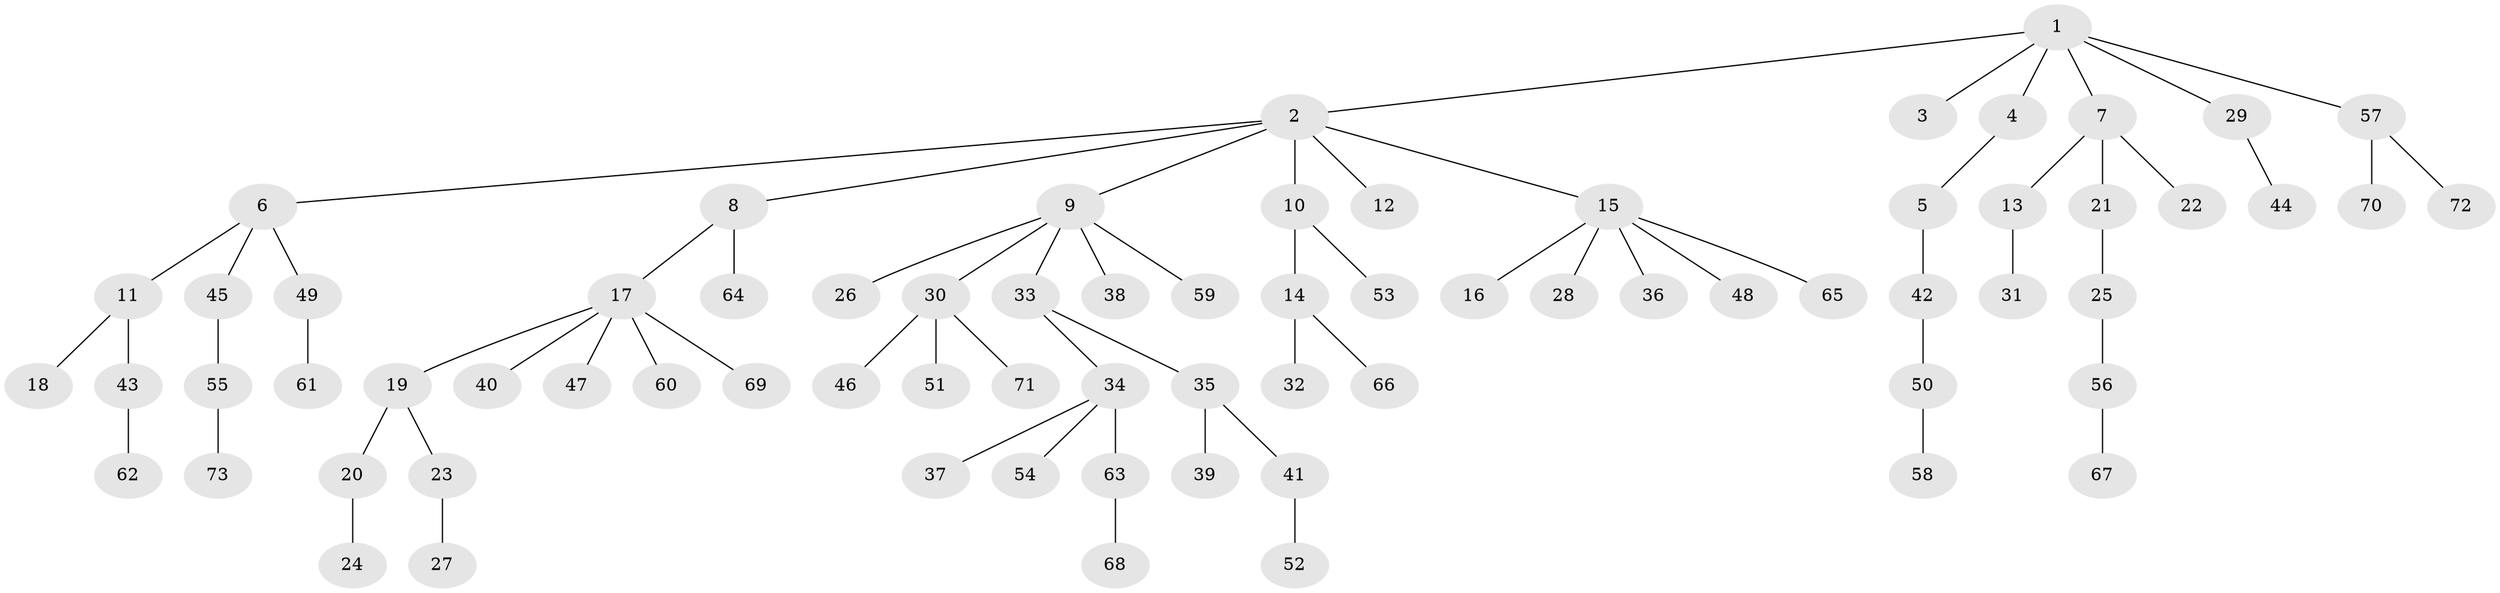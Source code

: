 // Generated by graph-tools (version 1.1) at 2025/26/03/09/25 03:26:31]
// undirected, 73 vertices, 72 edges
graph export_dot {
graph [start="1"]
  node [color=gray90,style=filled];
  1;
  2;
  3;
  4;
  5;
  6;
  7;
  8;
  9;
  10;
  11;
  12;
  13;
  14;
  15;
  16;
  17;
  18;
  19;
  20;
  21;
  22;
  23;
  24;
  25;
  26;
  27;
  28;
  29;
  30;
  31;
  32;
  33;
  34;
  35;
  36;
  37;
  38;
  39;
  40;
  41;
  42;
  43;
  44;
  45;
  46;
  47;
  48;
  49;
  50;
  51;
  52;
  53;
  54;
  55;
  56;
  57;
  58;
  59;
  60;
  61;
  62;
  63;
  64;
  65;
  66;
  67;
  68;
  69;
  70;
  71;
  72;
  73;
  1 -- 2;
  1 -- 3;
  1 -- 4;
  1 -- 7;
  1 -- 29;
  1 -- 57;
  2 -- 6;
  2 -- 8;
  2 -- 9;
  2 -- 10;
  2 -- 12;
  2 -- 15;
  4 -- 5;
  5 -- 42;
  6 -- 11;
  6 -- 45;
  6 -- 49;
  7 -- 13;
  7 -- 21;
  7 -- 22;
  8 -- 17;
  8 -- 64;
  9 -- 26;
  9 -- 30;
  9 -- 33;
  9 -- 38;
  9 -- 59;
  10 -- 14;
  10 -- 53;
  11 -- 18;
  11 -- 43;
  13 -- 31;
  14 -- 32;
  14 -- 66;
  15 -- 16;
  15 -- 28;
  15 -- 36;
  15 -- 48;
  15 -- 65;
  17 -- 19;
  17 -- 40;
  17 -- 47;
  17 -- 60;
  17 -- 69;
  19 -- 20;
  19 -- 23;
  20 -- 24;
  21 -- 25;
  23 -- 27;
  25 -- 56;
  29 -- 44;
  30 -- 46;
  30 -- 51;
  30 -- 71;
  33 -- 34;
  33 -- 35;
  34 -- 37;
  34 -- 54;
  34 -- 63;
  35 -- 39;
  35 -- 41;
  41 -- 52;
  42 -- 50;
  43 -- 62;
  45 -- 55;
  49 -- 61;
  50 -- 58;
  55 -- 73;
  56 -- 67;
  57 -- 70;
  57 -- 72;
  63 -- 68;
}
